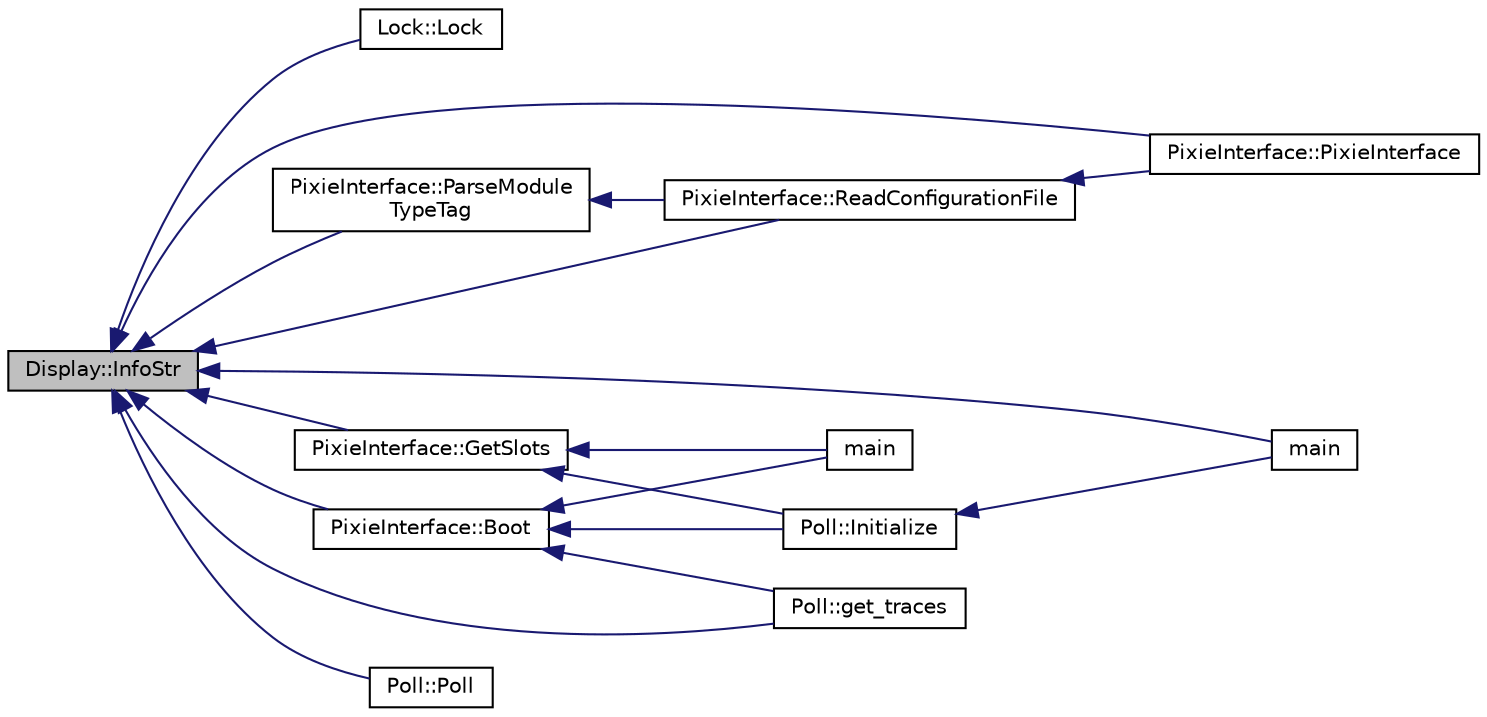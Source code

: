digraph "Display::InfoStr"
{
  edge [fontname="Helvetica",fontsize="10",labelfontname="Helvetica",labelfontsize="10"];
  node [fontname="Helvetica",fontsize="10",shape=record];
  rankdir="LR";
  Node1 [label="Display::InfoStr",height=0.2,width=0.4,color="black", fillcolor="grey75", style="filled", fontcolor="black"];
  Node1 -> Node2 [dir="back",color="midnightblue",fontsize="10",style="solid",fontname="Helvetica"];
  Node2 [label="Lock::Lock",height=0.2,width=0.4,color="black", fillcolor="white", style="filled",URL="$db/d3b/class_lock.html#a7686e9075b7e825254b5d28cc65cd09a"];
  Node1 -> Node3 [dir="back",color="midnightblue",fontsize="10",style="solid",fontname="Helvetica"];
  Node3 [label="PixieInterface::PixieInterface",height=0.2,width=0.4,color="black", fillcolor="white", style="filled",URL="$d9/dc6/class_pixie_interface.html#a0c452e4ca18faa9f9efc4e2f6a5d5e6e"];
  Node1 -> Node4 [dir="back",color="midnightblue",fontsize="10",style="solid",fontname="Helvetica"];
  Node4 [label="PixieInterface::ParseModule\lTypeTag",height=0.2,width=0.4,color="black", fillcolor="white", style="filled",URL="$d9/dc6/class_pixie_interface.html#a86056a241ef47239298a58e395dd284e",tooltip="Parses the input from configuration file for the ModuleType tag. "];
  Node4 -> Node5 [dir="back",color="midnightblue",fontsize="10",style="solid",fontname="Helvetica"];
  Node5 [label="PixieInterface::ReadConfigurationFile",height=0.2,width=0.4,color="black", fillcolor="white", style="filled",URL="$d9/dc6/class_pixie_interface.html#a48914508b045dc634d63c0ae3d761dfd"];
  Node5 -> Node3 [dir="back",color="midnightblue",fontsize="10",style="solid",fontname="Helvetica"];
  Node1 -> Node5 [dir="back",color="midnightblue",fontsize="10",style="solid",fontname="Helvetica"];
  Node1 -> Node6 [dir="back",color="midnightblue",fontsize="10",style="solid",fontname="Helvetica"];
  Node6 [label="PixieInterface::GetSlots",height=0.2,width=0.4,color="black", fillcolor="white", style="filled",URL="$d9/dc6/class_pixie_interface.html#a39be2bf3b422678b8cc4346fcbbffd2b"];
  Node6 -> Node7 [dir="back",color="midnightblue",fontsize="10",style="solid",fontname="Helvetica"];
  Node7 [label="main",height=0.2,width=0.4,color="black", fillcolor="white", style="filled",URL="$d9/d36/adjust__offsets_8cpp.html#a0ddf1224851353fc92bfbff6f499fa97"];
  Node6 -> Node8 [dir="back",color="midnightblue",fontsize="10",style="solid",fontname="Helvetica"];
  Node8 [label="Poll::Initialize",height=0.2,width=0.4,color="black", fillcolor="white", style="filled",URL="$d6/db0/class_poll.html#a1353049de2d032ee6aabd8f1f714941d",tooltip="Initialize the poll object. "];
  Node8 -> Node9 [dir="back",color="midnightblue",fontsize="10",style="solid",fontname="Helvetica"];
  Node9 [label="main",height=0.2,width=0.4,color="black", fillcolor="white", style="filled",URL="$d1/d50/poll2_8cpp.html#a0ddf1224851353fc92bfbff6f499fa97"];
  Node1 -> Node10 [dir="back",color="midnightblue",fontsize="10",style="solid",fontname="Helvetica"];
  Node10 [label="PixieInterface::Boot",height=0.2,width=0.4,color="black", fillcolor="white", style="filled",URL="$d9/dc6/class_pixie_interface.html#ae470f4ea2b5e2955599a2e05a4d30e25"];
  Node10 -> Node7 [dir="back",color="midnightblue",fontsize="10",style="solid",fontname="Helvetica"];
  Node10 -> Node8 [dir="back",color="midnightblue",fontsize="10",style="solid",fontname="Helvetica"];
  Node10 -> Node11 [dir="back",color="midnightblue",fontsize="10",style="solid",fontname="Helvetica"];
  Node11 [label="Poll::get_traces",height=0.2,width=0.4,color="black", fillcolor="white", style="filled",URL="$d6/db0/class_poll.html#a7bc77d04169be53d1a3553e0a55932d6",tooltip="Acquire raw traces from a pixie module. "];
  Node1 -> Node9 [dir="back",color="midnightblue",fontsize="10",style="solid",fontname="Helvetica"];
  Node1 -> Node12 [dir="back",color="midnightblue",fontsize="10",style="solid",fontname="Helvetica"];
  Node12 [label="Poll::Poll",height=0.2,width=0.4,color="black", fillcolor="white", style="filled",URL="$d6/db0/class_poll.html#aac12ff2558aaa59ce34854162ad917b0",tooltip="Default constructor. "];
  Node1 -> Node11 [dir="back",color="midnightblue",fontsize="10",style="solid",fontname="Helvetica"];
}
